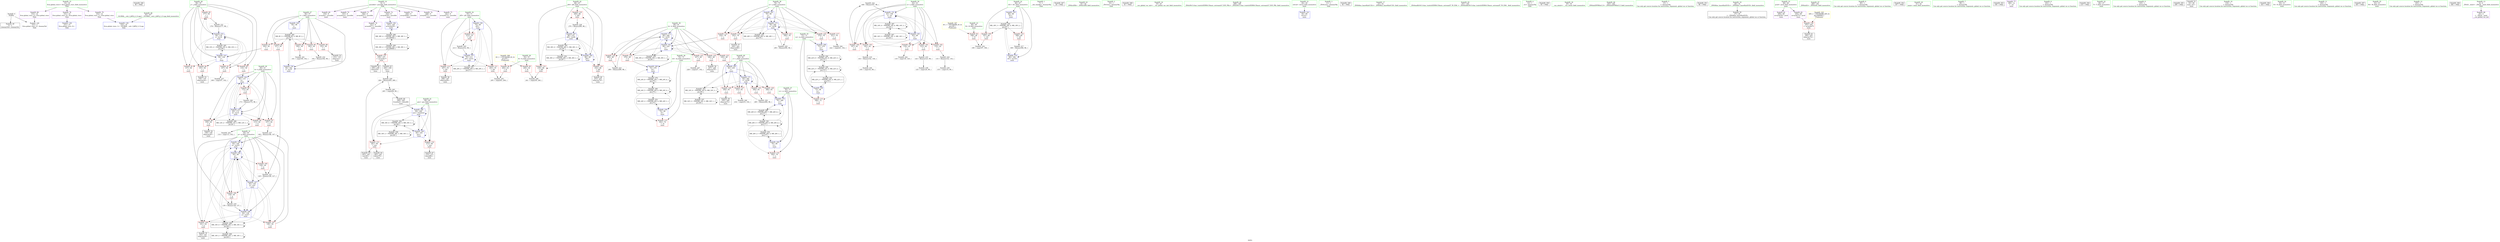 digraph "SVFG" {
	label="SVFG";

	Node0x55fc282f9980 [shape=record,color=grey,label="{NodeID: 0\nNullPtr}"];
	Node0x55fc282f9980 -> Node0x55fc28302280[style=solid];
	Node0x55fc282f9980 -> Node0x55fc28307bd0[style=solid];
	Node0x55fc2803e9a0 [shape=record,color=black,label="{NodeID: 346\n90 = PHI()\n}"];
	Node0x55fc283012a0 [shape=record,color=red,label="{NodeID: 97\n147\<--60\n\<--k\nmain\n}"];
	Node0x55fc283012a0 -> Node0x55fc2830d660[style=solid];
	Node0x55fc282d5bc0 [shape=record,color=green,label="{NodeID: 14\n8\<--9\npossible\<--possible_field_insensitive\nGlob }"];
	Node0x55fc282d5bc0 -> Node0x55fc28303200[style=solid];
	Node0x55fc282d5bc0 -> Node0x55fc283032d0[style=solid];
	Node0x55fc282d5bc0 -> Node0x55fc283033a0[style=solid];
	Node0x55fc282d5bc0 -> Node0x55fc28303470[style=solid];
	Node0x55fc282d5bc0 -> Node0x55fc28303540[style=solid];
	Node0x55fc282d5bc0 -> Node0x55fc28303610[style=solid];
	Node0x55fc282d5bc0 -> Node0x55fc283036e0[style=solid];
	Node0x55fc282d5bc0 -> Node0x55fc283037b0[style=solid];
	Node0x55fc28301e00 [shape=record,color=red,label="{NodeID: 111\n203\<--70\n\<--j45\nmain\n}"];
	Node0x55fc28301e00 -> Node0x55fc2830e260[style=solid];
	Node0x55fc282db440 [shape=record,color=green,label="{NodeID: 28\n58\<--59\nj\<--j_field_insensitive\nmain\n}"];
	Node0x55fc282db440 -> Node0x55fc283043e0[style=solid];
	Node0x55fc282db440 -> Node0x55fc283044b0[style=solid];
	Node0x55fc282db440 -> Node0x55fc28304580[style=solid];
	Node0x55fc282db440 -> Node0x55fc28304650[style=solid];
	Node0x55fc282db440 -> Node0x55fc28304720[style=solid];
	Node0x55fc282db440 -> Node0x55fc28307e70[style=solid];
	Node0x55fc282db440 -> Node0x55fc28308690[style=solid];
	Node0x55fc28306fa0 [shape=record,color=red,label="{NodeID: 125\n278\<--80\n\<--b\nmain\n}"];
	Node0x55fc28306fa0 -> Node0x55fc28309390[style=solid];
	Node0x55fc282dc3b0 [shape=record,color=green,label="{NodeID: 42\n86\<--87\nj64\<--j64_field_insensitive\nmain\n}"];
	Node0x55fc282dc3b0 -> Node0x55fc28307620[style=solid];
	Node0x55fc282dc3b0 -> Node0x55fc283076f0[style=solid];
	Node0x55fc282dc3b0 -> Node0x55fc283077c0[style=solid];
	Node0x55fc282dc3b0 -> Node0x55fc28309050[style=solid];
	Node0x55fc282dc3b0 -> Node0x55fc283091f0[style=solid];
	Node0x55fc28329320 [shape=record,color=black,label="{NodeID: 305\nMR_36V_4 = PHI(MR_36V_5, MR_36V_3, )\npts\{87 \}\n}"];
	Node0x55fc28329320 -> Node0x55fc28309050[style=dashed];
	Node0x55fc28329320 -> Node0x55fc2831a920[style=dashed];
	Node0x55fc28329320 -> Node0x55fc28329320[style=dashed];
	Node0x55fc2830cee0 [shape=record,color=grey,label="{NodeID: 222\n168 = Binary(167, 98, )\n}"];
	Node0x55fc2830cee0 -> Node0x55fc283084f0[style=solid];
	Node0x55fc28307b00 [shape=record,color=blue,label="{NodeID: 139\n332\<--16\nllvm.global_ctors_1\<--_GLOBAL__sub_I_JAPLJ_2_0.cpp\nGlob }"];
	Node0x55fc28302770 [shape=record,color=black,label="{NodeID: 56\n208\<--207\nidxprom49\<--\nmain\n}"];
	Node0x55fc2830e3e0 [shape=record,color=grey,label="{NodeID: 236\n145 = cmp(143, 89, )\n}"];
	Node0x55fc28308690 [shape=record,color=blue,label="{NodeID: 153\n58\<--178\nj\<--inc34\nmain\n}"];
	Node0x55fc28308690 -> Node0x55fc283043e0[style=dashed];
	Node0x55fc28308690 -> Node0x55fc283044b0[style=dashed];
	Node0x55fc28308690 -> Node0x55fc28304580[style=dashed];
	Node0x55fc28308690 -> Node0x55fc28304650[style=dashed];
	Node0x55fc28308690 -> Node0x55fc28304720[style=dashed];
	Node0x55fc28308690 -> Node0x55fc28308690[style=dashed];
	Node0x55fc28308690 -> Node0x55fc2831cb20[style=dashed];
	Node0x55fc283032d0 [shape=record,color=purple,label="{NodeID: 70\n157\<--8\narrayidx25\<--possible\nmain\n}"];
	Node0x55fc28317c20 [shape=record,color=black,label="{NodeID: 250\nMR_18V_3 = PHI(MR_18V_4, MR_18V_2, )\npts\{67 \}\n}"];
	Node0x55fc28317c20 -> Node0x55fc28301c60[style=dashed];
	Node0x55fc28317c20 -> Node0x55fc28301d30[style=dashed];
	Node0x55fc28317c20 -> Node0x55fc283097a0[style=dashed];
	Node0x55fc283091f0 [shape=record,color=blue,label="{NodeID: 167\n86\<--270\nj64\<--inc84\nmain\n}"];
	Node0x55fc283091f0 -> Node0x55fc28307620[style=dashed];
	Node0x55fc283091f0 -> Node0x55fc283076f0[style=dashed];
	Node0x55fc283091f0 -> Node0x55fc283077c0[style=dashed];
	Node0x55fc283091f0 -> Node0x55fc28309050[style=dashed];
	Node0x55fc283091f0 -> Node0x55fc283091f0[style=dashed];
	Node0x55fc283091f0 -> Node0x55fc28329320[style=dashed];
	Node0x55fc28303e30 [shape=record,color=red,label="{NodeID: 84\n204\<--54\n\<--K\nmain\n}"];
	Node0x55fc28303e30 -> Node0x55fc2830e260[style=solid];
	Node0x55fc282d5830 [shape=record,color=green,label="{NodeID: 1\n7\<--1\n__dso_handle\<--dummyObj\nGlob }"];
	Node0x55fc2833e260 [shape=record,color=black,label="{NodeID: 347\n26 = PHI()\n}"];
	Node0x55fc2831c620 [shape=record,color=black,label="{NodeID: 264\nMR_8V_3 = PHI(MR_8V_4, MR_8V_2, )\npts\{57 \}\n}"];
	Node0x55fc2831c620 -> Node0x55fc28303fd0[style=dashed];
	Node0x55fc2831c620 -> Node0x55fc283040a0[style=dashed];
	Node0x55fc2831c620 -> Node0x55fc28304170[style=dashed];
	Node0x55fc2831c620 -> Node0x55fc28304240[style=dashed];
	Node0x55fc2831c620 -> Node0x55fc28304310[style=dashed];
	Node0x55fc2831c620 -> Node0x55fc28308760[style=dashed];
	Node0x55fc28301370 [shape=record,color=red,label="{NodeID: 98\n158\<--60\n\<--k\nmain\n}"];
	Node0x55fc28301370 -> Node0x55fc283025d0[style=solid];
	Node0x55fc282d5c90 [shape=record,color=green,label="{NodeID: 15\n14\<--18\nllvm.global_ctors\<--llvm.global_ctors_field_insensitive\nGlob }"];
	Node0x55fc282d5c90 -> Node0x55fc28303950[style=solid];
	Node0x55fc282d5c90 -> Node0x55fc28303a20[style=solid];
	Node0x55fc282d5c90 -> Node0x55fc28303af0[style=solid];
	Node0x55fc28301ed0 [shape=record,color=red,label="{NodeID: 112\n207\<--70\n\<--j45\nmain\n}"];
	Node0x55fc28301ed0 -> Node0x55fc28302770[style=solid];
	Node0x55fc282db510 [shape=record,color=green,label="{NodeID: 29\n60\<--61\nk\<--k_field_insensitive\nmain\n}"];
	Node0x55fc282db510 -> Node0x55fc283011d0[style=solid];
	Node0x55fc282db510 -> Node0x55fc283012a0[style=solid];
	Node0x55fc282db510 -> Node0x55fc28301370[style=solid];
	Node0x55fc282db510 -> Node0x55fc28301440[style=solid];
	Node0x55fc282db510 -> Node0x55fc28307f40[style=solid];
	Node0x55fc282db510 -> Node0x55fc283085c0[style=solid];
	Node0x55fc28307070 [shape=record,color=red,label="{NodeID: 126\n289\<--80\n\<--b\nmain\n}"];
	Node0x55fc28307070 -> Node0x55fc2830d060[style=solid];
	Node0x55fc282dc480 [shape=record,color=green,label="{NodeID: 43\n91\<--92\n_ZNSirsERi\<--_ZNSirsERi_field_insensitive\n}"];
	Node0x55fc2830d060 [shape=record,color=grey,label="{NodeID: 223\n290 = Binary(289, 98, )\n}"];
	Node0x55fc2830d060 -> Node0x55fc28309600[style=solid];
	Node0x55fc28307bd0 [shape=record,color=blue, style = dotted,label="{NodeID: 140\n333\<--3\nllvm.global_ctors_2\<--dummyVal\nGlob }"];
	Node0x55fc28302840 [shape=record,color=black,label="{NodeID: 57\n244\<--243\nidxprom68\<--\nmain\n}"];
	Node0x55fc2830e560 [shape=record,color=grey,label="{NodeID: 237\n108 = cmp(107, 102, )\n}"];
	Node0x55fc28308760 [shape=record,color=blue,label="{NodeID: 154\n56\<--183\ni\<--inc37\nmain\n}"];
	Node0x55fc28308760 -> Node0x55fc2831c620[style=dashed];
	Node0x55fc283033a0 [shape=record,color=purple,label="{NodeID: 71\n160\<--8\narrayidx27\<--possible\nmain\n}"];
	Node0x55fc28318120 [shape=record,color=black,label="{NodeID: 251\nMR_20V_2 = PHI(MR_20V_4, MR_20V_1, )\npts\{71 \}\n}"];
	Node0x55fc28318120 -> Node0x55fc28308900[style=dashed];
	Node0x55fc283092c0 [shape=record,color=blue,label="{NodeID: 168\n72\<--276\nra\<--\nmain\n}"];
	Node0x55fc283092c0 -> Node0x55fc28324820[style=dashed];
	Node0x55fc28303f00 [shape=record,color=red,label="{NodeID: 85\n240\<--54\n\<--K\nmain\n}"];
	Node0x55fc28303f00 -> Node0x55fc2830f2e0[style=solid];
	Node0x55fc282da900 [shape=record,color=green,label="{NodeID: 2\n10\<--1\n_ZSt3cin\<--dummyObj\nGlob }"];
	Node0x55fc2833e330 [shape=record,color=black,label="{NodeID: 348\n93 = PHI()\n}"];
	Node0x55fc2831cb20 [shape=record,color=black,label="{NodeID: 265\nMR_10V_2 = PHI(MR_10V_4, MR_10V_1, )\npts\{59 \}\n}"];
	Node0x55fc2831cb20 -> Node0x55fc28307e70[style=dashed];
	Node0x55fc28301440 [shape=record,color=red,label="{NodeID: 99\n172\<--60\n\<--k\nmain\n}"];
	Node0x55fc28301440 -> Node0x55fc2830d4e0[style=solid];
	Node0x55fc282d61e0 [shape=record,color=green,label="{NodeID: 16\n19\<--20\n__cxx_global_var_init\<--__cxx_global_var_init_field_insensitive\n}"];
	Node0x55fc28321120 [shape=record,color=black,label="{NodeID: 279\nMR_24V_8 = PHI(MR_24V_7, MR_24V_6, )\npts\{75 \}\n}"];
	Node0x55fc28321120 -> Node0x55fc28309390[style=dashed];
	Node0x55fc28321120 -> Node0x55fc28321120[style=dashed];
	Node0x55fc28321120 -> Node0x55fc28327a20[style=dashed];
	Node0x55fc28301fa0 [shape=record,color=red,label="{NodeID: 113\n212\<--70\n\<--j45\nmain\n}"];
	Node0x55fc28301fa0 -> Node0x55fc2830d360[style=solid];
	Node0x55fc282db5e0 [shape=record,color=green,label="{NodeID: 30\n62\<--63\nx\<--x_field_insensitive\nmain\n}"];
	Node0x55fc282db5e0 -> Node0x55fc28301510[style=solid];
	Node0x55fc282db5e0 -> Node0x55fc283015e0[style=solid];
	Node0x55fc282db5e0 -> Node0x55fc283016b0[style=solid];
	Node0x55fc282db5e0 -> Node0x55fc28301780[style=solid];
	Node0x55fc282db5e0 -> Node0x55fc28301850[style=solid];
	Node0x55fc282db5e0 -> Node0x55fc28308010[style=solid];
	Node0x55fc282db5e0 -> Node0x55fc283084f0[style=solid];
	Node0x55fc28307140 [shape=record,color=red,label="{NodeID: 127\n233\<--82\n\<--c\nmain\n}"];
	Node0x55fc28307140 -> Node0x55fc2830e9e0[style=solid];
	Node0x55fc28300f90 [shape=record,color=green,label="{NodeID: 44\n188\<--189\n_ZStlsISt11char_traitsIcEERSt13basic_ostreamIcT_ES5_PKc\<--_ZStlsISt11char_traitsIcEERSt13basic_ostreamIcT_ES5_PKc_field_insensitive\n}"];
	Node0x55fc2832a340 [shape=record,color=yellow,style=double,label="{NodeID: 307\n4V_1 = ENCHI(MR_4V_0)\npts\{49 \}\nFun[main]}"];
	Node0x55fc2832a340 -> Node0x55fc28303d60[style=dashed];
	Node0x55fc2830d1e0 [shape=record,color=grey,label="{NodeID: 224\n133 = Binary(132, 134, )\n}"];
	Node0x55fc2830d1e0 -> Node0x55fc2830e860[style=solid];
	Node0x55fc28307cd0 [shape=record,color=blue,label="{NodeID: 141\n44\<--89\nretval\<--\nmain\n}"];
	Node0x55fc28302910 [shape=record,color=black,label="{NodeID: 58\n247\<--246\nidxprom70\<--\nmain\n}"];
	Node0x55fc2830e6e0 [shape=record,color=grey,label="{NodeID: 238\n125 = cmp(124, 89, )\n}"];
	Node0x55fc28308830 [shape=record,color=blue,label="{NodeID: 155\n66\<--89\ni41\<--\nmain\n}"];
	Node0x55fc28308830 -> Node0x55fc28317c20[style=dashed];
	Node0x55fc28303470 [shape=record,color=purple,label="{NodeID: 72\n163\<--8\narrayidx29\<--possible\nmain\n}"];
	Node0x55fc28303470 -> Node0x55fc28308420[style=solid];
	Node0x55fc28318620 [shape=record,color=black,label="{NodeID: 252\nMR_22V_2 = PHI(MR_22V_4, MR_22V_1, )\npts\{73 \}\n}"];
	Node0x55fc28318620 -> Node0x55fc28308aa0[style=dashed];
	Node0x55fc28309390 [shape=record,color=blue,label="{NodeID: 169\n74\<--278\nrb\<--\nmain\n}"];
	Node0x55fc28309390 -> Node0x55fc28321120[style=dashed];
	Node0x55fc28303fd0 [shape=record,color=red,label="{NodeID: 86\n100\<--56\n\<--i\nmain\n}"];
	Node0x55fc28303fd0 -> Node0x55fc2830eb60[style=solid];
	Node0x55fc282da990 [shape=record,color=green,label="{NodeID: 3\n11\<--1\n_ZSt4cout\<--dummyObj\nGlob }"];
	Node0x55fc2833e460 [shape=record,color=black,label="{NodeID: 349\n94 = PHI()\n}"];
	Node0x55fc2831d020 [shape=record,color=black,label="{NodeID: 266\nMR_12V_2 = PHI(MR_12V_3, MR_12V_1, )\npts\{61 \}\n}"];
	Node0x55fc2831d020 -> Node0x55fc28307f40[style=dashed];
	Node0x55fc2831d020 -> Node0x55fc2831d020[style=dashed];
	Node0x55fc28301510 [shape=record,color=red,label="{NodeID: 100\n118\<--62\n\<--x\nmain\n}"];
	Node0x55fc28301510 -> Node0x55fc2830ece0[style=solid];
	Node0x55fc282d62b0 [shape=record,color=green,label="{NodeID: 17\n23\<--24\n_ZNSt8ios_base4InitC1Ev\<--_ZNSt8ios_base4InitC1Ev_field_insensitive\n}"];
	Node0x55fc28321620 [shape=record,color=black,label="{NodeID: 280\nMR_26V_8 = PHI(MR_26V_7, MR_26V_6, )\npts\{77 \}\n}"];
	Node0x55fc28321620 -> Node0x55fc28309460[style=dashed];
	Node0x55fc28321620 -> Node0x55fc28321620[style=dashed];
	Node0x55fc28321620 -> Node0x55fc28327f20[style=dashed];
	Node0x55fc28302070 [shape=record,color=red,label="{NodeID: 114\n298\<--72\n\<--ra\nmain\n}"];
	Node0x55fc282dbac0 [shape=record,color=green,label="{NodeID: 31\n64\<--65\np\<--p_field_insensitive\nmain\n}"];
	Node0x55fc282dbac0 -> Node0x55fc28301920[style=solid];
	Node0x55fc282dbac0 -> Node0x55fc283019f0[style=solid];
	Node0x55fc282dbac0 -> Node0x55fc28301ac0[style=solid];
	Node0x55fc282dbac0 -> Node0x55fc28301b90[style=solid];
	Node0x55fc282dbac0 -> Node0x55fc283080e0[style=solid];
	Node0x55fc282dbac0 -> Node0x55fc283081b0[style=solid];
	Node0x55fc282dbac0 -> Node0x55fc28308280[style=solid];
	Node0x55fc282dbac0 -> Node0x55fc28308350[style=solid];
	Node0x55fc28307210 [shape=record,color=red,label="{NodeID: 128\n249\<--82\n\<--c\nmain\n}"];
	Node0x55fc28307210 -> Node0x55fc283029e0[style=solid];
	Node0x55fc28301020 [shape=record,color=green,label="{NodeID: 45\n191\<--192\n_ZSt4endlIcSt11char_traitsIcEERSt13basic_ostreamIT_T0_ES6_\<--_ZSt4endlIcSt11char_traitsIcEERSt13basic_ostreamIT_T0_ES6__field_insensitive\n}"];
	Node0x55fc2832a420 [shape=record,color=yellow,style=double,label="{NodeID: 308\n6V_1 = ENCHI(MR_6V_0)\npts\{55 \}\nFun[main]}"];
	Node0x55fc2832a420 -> Node0x55fc28303e30[style=dashed];
	Node0x55fc2832a420 -> Node0x55fc28303f00[style=dashed];
	Node0x55fc2830d360 [shape=record,color=grey,label="{NodeID: 225\n213 = Binary(212, 98, )\n}"];
	Node0x55fc2830d360 -> Node0x55fc283089d0[style=solid];
	Node0x55fc28307da0 [shape=record,color=blue,label="{NodeID: 142\n56\<--98\ni\<--\nmain\n}"];
	Node0x55fc28307da0 -> Node0x55fc2831c620[style=dashed];
	Node0x55fc283029e0 [shape=record,color=black,label="{NodeID: 59\n250\<--249\nidxprom72\<--\nmain\n}"];
	Node0x55fc2830e860 [shape=record,color=grey,label="{NodeID: 239\n135 = cmp(133, 89, )\n}"];
	Node0x55fc28308900 [shape=record,color=blue,label="{NodeID: 156\n70\<--89\nj45\<--\nmain\n}"];
	Node0x55fc28308900 -> Node0x55fc28301e00[style=dashed];
	Node0x55fc28308900 -> Node0x55fc28301ed0[style=dashed];
	Node0x55fc28308900 -> Node0x55fc28301fa0[style=dashed];
	Node0x55fc28308900 -> Node0x55fc283089d0[style=dashed];
	Node0x55fc28308900 -> Node0x55fc28318120[style=dashed];
	Node0x55fc28303540 [shape=record,color=purple,label="{NodeID: 73\n245\<--8\narrayidx69\<--possible\nmain\n}"];
	Node0x55fc28318b20 [shape=record,color=black,label="{NodeID: 253\nMR_24V_2 = PHI(MR_24V_4, MR_24V_1, )\npts\{75 \}\n}"];
	Node0x55fc28318b20 -> Node0x55fc28308b70[style=dashed];
	Node0x55fc28309460 [shape=record,color=blue,label="{NodeID: 170\n76\<--280\nrc\<--\nmain\n}"];
	Node0x55fc28309460 -> Node0x55fc28321620[style=dashed];
	Node0x55fc283040a0 [shape=record,color=red,label="{NodeID: 87\n104\<--56\n\<--i\nmain\n}"];
	Node0x55fc283040a0 -> Node0x55fc28307e70[style=solid];
	Node0x55fc282da520 [shape=record,color=green,label="{NodeID: 4\n12\<--1\n.str\<--dummyObj\nGlob }"];
	Node0x55fc2833e560 [shape=record,color=black,label="{NodeID: 350\n95 = PHI()\n}"];
	Node0x55fc2831d520 [shape=record,color=black,label="{NodeID: 267\nMR_14V_2 = PHI(MR_14V_3, MR_14V_1, )\npts\{63 \}\n}"];
	Node0x55fc2831d520 -> Node0x55fc2831d520[style=dashed];
	Node0x55fc2831d520 -> Node0x55fc28323920[style=dashed];
	Node0x55fc283015e0 [shape=record,color=red,label="{NodeID: 101\n123\<--62\n\<--x\nmain\n}"];
	Node0x55fc283015e0 -> Node0x55fc2830df60[style=solid];
	Node0x55fc282d6380 [shape=record,color=green,label="{NodeID: 18\n29\<--30\n__cxa_atexit\<--__cxa_atexit_field_insensitive\n}"];
	Node0x55fc28302140 [shape=record,color=red,label="{NodeID: 115\n302\<--74\n\<--rb\nmain\n}"];
	Node0x55fc282dbb90 [shape=record,color=green,label="{NodeID: 32\n66\<--67\ni41\<--i41_field_insensitive\nmain\n}"];
	Node0x55fc282dbb90 -> Node0x55fc28301c60[style=solid];
	Node0x55fc282dbb90 -> Node0x55fc28301d30[style=solid];
	Node0x55fc282dbb90 -> Node0x55fc28308830[style=solid];
	Node0x55fc282dbb90 -> Node0x55fc283097a0[style=solid];
	Node0x55fc283072e0 [shape=record,color=red,label="{NodeID: 129\n280\<--82\n\<--c\nmain\n}"];
	Node0x55fc283072e0 -> Node0x55fc28309460[style=solid];
	Node0x55fc283010b0 [shape=record,color=green,label="{NodeID: 46\n193\<--194\n_ZNSolsEPFRSoS_E\<--_ZNSolsEPFRSoS_E_field_insensitive\n}"];
	Node0x55fc2830d4e0 [shape=record,color=grey,label="{NodeID: 226\n173 = Binary(172, 98, )\n}"];
	Node0x55fc2830d4e0 -> Node0x55fc283085c0[style=solid];
	Node0x55fc28307e70 [shape=record,color=blue,label="{NodeID: 143\n58\<--104\nj\<--\nmain\n}"];
	Node0x55fc28307e70 -> Node0x55fc283043e0[style=dashed];
	Node0x55fc28307e70 -> Node0x55fc283044b0[style=dashed];
	Node0x55fc28307e70 -> Node0x55fc28304580[style=dashed];
	Node0x55fc28307e70 -> Node0x55fc28304650[style=dashed];
	Node0x55fc28307e70 -> Node0x55fc28304720[style=dashed];
	Node0x55fc28307e70 -> Node0x55fc28308690[style=dashed];
	Node0x55fc28307e70 -> Node0x55fc2831cb20[style=dashed];
	Node0x55fc28302ab0 [shape=record,color=black,label="{NodeID: 60\n253\<--252\nidxprom74\<--\nmain\n}"];
	Node0x55fc2830e9e0 [shape=record,color=grey,label="{NodeID: 240\n234 = cmp(233, 102, )\n}"];
	Node0x55fc283089d0 [shape=record,color=blue,label="{NodeID: 157\n70\<--213\nj45\<--inc53\nmain\n}"];
	Node0x55fc283089d0 -> Node0x55fc28301e00[style=dashed];
	Node0x55fc283089d0 -> Node0x55fc28301ed0[style=dashed];
	Node0x55fc283089d0 -> Node0x55fc28301fa0[style=dashed];
	Node0x55fc283089d0 -> Node0x55fc283089d0[style=dashed];
	Node0x55fc283089d0 -> Node0x55fc28318120[style=dashed];
	Node0x55fc28303610 [shape=record,color=purple,label="{NodeID: 74\n248\<--8\narrayidx71\<--possible\nmain\n}"];
	Node0x55fc28319020 [shape=record,color=black,label="{NodeID: 254\nMR_26V_2 = PHI(MR_26V_4, MR_26V_1, )\npts\{77 \}\n}"];
	Node0x55fc28319020 -> Node0x55fc28308c40[style=dashed];
	Node0x55fc28309530 [shape=record,color=blue,label="{NodeID: 171\n82\<--285\nc\<--inc90\nmain\n}"];
	Node0x55fc28309530 -> Node0x55fc28307140[style=dashed];
	Node0x55fc28309530 -> Node0x55fc28307210[style=dashed];
	Node0x55fc28309530 -> Node0x55fc283072e0[style=dashed];
	Node0x55fc28309530 -> Node0x55fc283073b0[style=dashed];
	Node0x55fc28309530 -> Node0x55fc28309530[style=dashed];
	Node0x55fc28309530 -> Node0x55fc28328920[style=dashed];
	Node0x55fc28304170 [shape=record,color=red,label="{NodeID: 88\n127\<--56\n\<--i\nmain\n}"];
	Node0x55fc28304170 -> Node0x55fc2830cd60[style=solid];
	Node0x55fc282da5b0 [shape=record,color=green,label="{NodeID: 5\n15\<--1\n\<--dummyObj\nCan only get source location for instruction, argument, global var or function.}"];
	Node0x55fc2833e660 [shape=record,color=black,label="{NodeID: 351\n96 = PHI()\n}"];
	Node0x55fc2831da20 [shape=record,color=black,label="{NodeID: 268\nMR_16V_2 = PHI(MR_16V_3, MR_16V_1, )\npts\{65 \}\n}"];
	Node0x55fc2831da20 -> Node0x55fc2831da20[style=dashed];
	Node0x55fc2831da20 -> Node0x55fc28323e20[style=dashed];
	Node0x55fc283016b0 [shape=record,color=red,label="{NodeID: 102\n132\<--62\n\<--x\nmain\n}"];
	Node0x55fc283016b0 -> Node0x55fc2830d1e0[style=solid];
	Node0x55fc282dacf0 [shape=record,color=green,label="{NodeID: 19\n28\<--34\n_ZNSt8ios_base4InitD1Ev\<--_ZNSt8ios_base4InitD1Ev_field_insensitive\n}"];
	Node0x55fc282dacf0 -> Node0x55fc28302310[style=solid];
	Node0x55fc28306850 [shape=record,color=red,label="{NodeID: 116\n304\<--76\n\<--rc\nmain\n}"];
	Node0x55fc282dbc60 [shape=record,color=green,label="{NodeID: 33\n68\<--69\nprod\<--prod_field_insensitive\nmain\n}"];
	Node0x55fc282dbc60 -> Node0x55fc28303bc0[style=solid];
	Node0x55fc282dbc60 -> Node0x55fc28303c90[style=solid];
	Node0x55fc283073b0 [shape=record,color=red,label="{NodeID: 130\n284\<--82\n\<--c\nmain\n}"];
	Node0x55fc283073b0 -> Node0x55fc2830dae0[style=solid];
	Node0x55fc28301140 [shape=record,color=green,label="{NodeID: 47\n300\<--301\n_ZNSolsEi\<--_ZNSolsEi_field_insensitive\n}"];
	Node0x55fc2830d660 [shape=record,color=grey,label="{NodeID: 227\n149 = Binary(148, 147, )\n}"];
	Node0x55fc2830d660 -> Node0x55fc28308350[style=solid];
	Node0x55fc28307f40 [shape=record,color=blue,label="{NodeID: 144\n60\<--110\nk\<--\nmain\n}"];
	Node0x55fc28307f40 -> Node0x55fc283011d0[style=dashed];
	Node0x55fc28307f40 -> Node0x55fc283012a0[style=dashed];
	Node0x55fc28307f40 -> Node0x55fc28301370[style=dashed];
	Node0x55fc28307f40 -> Node0x55fc28301440[style=dashed];
	Node0x55fc28307f40 -> Node0x55fc28307f40[style=dashed];
	Node0x55fc28307f40 -> Node0x55fc283085c0[style=dashed];
	Node0x55fc28307f40 -> Node0x55fc2831d020[style=dashed];
	Node0x55fc28302b80 [shape=record,color=black,label="{NodeID: 61\n256\<--255\nidxprom76\<--\nmain\n}"];
	Node0x55fc2830eb60 [shape=record,color=grey,label="{NodeID: 241\n101 = cmp(100, 102, )\n}"];
	Node0x55fc28308aa0 [shape=record,color=blue,label="{NodeID: 158\n72\<--98\nra\<--\nmain\n}"];
	Node0x55fc28308aa0 -> Node0x55fc28302070[style=dashed];
	Node0x55fc28308aa0 -> Node0x55fc28318620[style=dashed];
	Node0x55fc28308aa0 -> Node0x55fc28327520[style=dashed];
	Node0x55fc283036e0 [shape=record,color=purple,label="{NodeID: 75\n251\<--8\narrayidx73\<--possible\nmain\n}"];
	Node0x55fc28319520 [shape=record,color=black,label="{NodeID: 255\nMR_28V_2 = PHI(MR_28V_4, MR_28V_1, )\npts\{79 \}\n}"];
	Node0x55fc28319520 -> Node0x55fc28308d10[style=dashed];
	Node0x55fc28309600 [shape=record,color=blue,label="{NodeID: 172\n80\<--290\nb\<--inc93\nmain\n}"];
	Node0x55fc28309600 -> Node0x55fc28306d30[style=dashed];
	Node0x55fc28309600 -> Node0x55fc28306e00[style=dashed];
	Node0x55fc28309600 -> Node0x55fc28306ed0[style=dashed];
	Node0x55fc28309600 -> Node0x55fc28306fa0[style=dashed];
	Node0x55fc28309600 -> Node0x55fc28307070[style=dashed];
	Node0x55fc28309600 -> Node0x55fc28308de0[style=dashed];
	Node0x55fc28309600 -> Node0x55fc28309600[style=dashed];
	Node0x55fc28309600 -> Node0x55fc28319a20[style=dashed];
	Node0x55fc28304240 [shape=record,color=red,label="{NodeID: 89\n152\<--56\n\<--i\nmain\n}"];
	Node0x55fc28304240 -> Node0x55fc28302430[style=solid];
	Node0x55fc282da6c0 [shape=record,color=green,label="{NodeID: 6\n89\<--1\n\<--dummyObj\nCan only get source location for instruction, argument, global var or function.}"];
	Node0x55fc2833e730 [shape=record,color=black,label="{NodeID: 352\n187 = PHI()\n}"];
	Node0x55fc2831df20 [shape=record,color=black,label="{NodeID: 269\nMR_38V_2 = PHI(MR_38V_3, MR_38V_1, )\npts\{90000 \}\n}"];
	Node0x55fc2831df20 -> Node0x55fc28307960[style=dashed];
	Node0x55fc2831df20 -> Node0x55fc2831df20[style=dashed];
	Node0x55fc2831df20 -> Node0x55fc28324320[style=dashed];
	Node0x55fc28301780 [shape=record,color=red,label="{NodeID: 103\n142\<--62\n\<--x\nmain\n}"];
	Node0x55fc28301780 -> Node0x55fc2830ca60[style=solid];
	Node0x55fc282dadc0 [shape=record,color=green,label="{NodeID: 20\n41\<--42\nmain\<--main_field_insensitive\n}"];
	Node0x55fc28306920 [shape=record,color=red,label="{NodeID: 117\n221\<--78\n\<--a\nmain\n}"];
	Node0x55fc28306920 -> Node0x55fc2830efe0[style=solid];
	Node0x55fc282dbd30 [shape=record,color=green,label="{NodeID: 34\n70\<--71\nj45\<--j45_field_insensitive\nmain\n}"];
	Node0x55fc282dbd30 -> Node0x55fc28301e00[style=solid];
	Node0x55fc282dbd30 -> Node0x55fc28301ed0[style=solid];
	Node0x55fc282dbd30 -> Node0x55fc28301fa0[style=solid];
	Node0x55fc282dbd30 -> Node0x55fc28308900[style=solid];
	Node0x55fc282dbd30 -> Node0x55fc283089d0[style=solid];
	Node0x55fc28307480 [shape=record,color=red,label="{NodeID: 131\n261\<--84\n\<--pos\nmain\n}"];
	Node0x55fc28307480 -> Node0x55fc28302df0[style=solid];
	Node0x55fc28307480 -> Node0x55fc28302ec0[style=solid];
	Node0x55fc283021f0 [shape=record,color=green,label="{NodeID: 48\n16\<--327\n_GLOBAL__sub_I_JAPLJ_2_0.cpp\<--_GLOBAL__sub_I_JAPLJ_2_0.cpp_field_insensitive\n}"];
	Node0x55fc283021f0 -> Node0x55fc28307b00[style=solid];
	Node0x55fc2830d7e0 [shape=record,color=grey,label="{NodeID: 228\n270 = Binary(269, 98, )\n}"];
	Node0x55fc2830d7e0 -> Node0x55fc283091f0[style=solid];
	Node0x55fc28308010 [shape=record,color=blue,label="{NodeID: 145\n62\<--89\nx\<--\nmain\n}"];
	Node0x55fc28308010 -> Node0x55fc28301510[style=dashed];
	Node0x55fc28308010 -> Node0x55fc283015e0[style=dashed];
	Node0x55fc28308010 -> Node0x55fc283016b0[style=dashed];
	Node0x55fc28308010 -> Node0x55fc28301780[style=dashed];
	Node0x55fc28308010 -> Node0x55fc28301850[style=dashed];
	Node0x55fc28308010 -> Node0x55fc283084f0[style=dashed];
	Node0x55fc28308010 -> Node0x55fc28323920[style=dashed];
	Node0x55fc28302c50 [shape=record,color=black,label="{NodeID: 62\n259\<--258\ntobool78\<--\nmain\n}"];
	Node0x55fc2832bb00 [shape=record,color=yellow,style=double,label="{NodeID: 325\n40V_1 = ENCHI(MR_40V_0)\npts\{690000 \}\nFun[main]}"];
	Node0x55fc2832bb00 -> Node0x55fc28307890[style=dashed];
	Node0x55fc2830ece0 [shape=record,color=grey,label="{NodeID: 242\n119 = cmp(118, 120, )\n}"];
	Node0x55fc28308b70 [shape=record,color=blue,label="{NodeID: 159\n74\<--98\nrb\<--\nmain\n}"];
	Node0x55fc28308b70 -> Node0x55fc28302140[style=dashed];
	Node0x55fc28308b70 -> Node0x55fc28318b20[style=dashed];
	Node0x55fc28308b70 -> Node0x55fc28327a20[style=dashed];
	Node0x55fc283037b0 [shape=record,color=purple,label="{NodeID: 76\n257\<--8\narrayidx77\<--possible\nmain\n}"];
	Node0x55fc283037b0 -> Node0x55fc28307960[style=solid];
	Node0x55fc28319a20 [shape=record,color=black,label="{NodeID: 256\nMR_30V_2 = PHI(MR_30V_3, MR_30V_1, )\npts\{81 \}\n}"];
	Node0x55fc28319a20 -> Node0x55fc28308de0[style=dashed];
	Node0x55fc28319a20 -> Node0x55fc28319a20[style=dashed];
	Node0x55fc283096d0 [shape=record,color=blue,label="{NodeID: 173\n78\<--295\na\<--inc96\nmain\n}"];
	Node0x55fc283096d0 -> Node0x55fc28306920[style=dashed];
	Node0x55fc283096d0 -> Node0x55fc283069f0[style=dashed];
	Node0x55fc283096d0 -> Node0x55fc28306ac0[style=dashed];
	Node0x55fc283096d0 -> Node0x55fc28306b90[style=dashed];
	Node0x55fc283096d0 -> Node0x55fc28306c60[style=dashed];
	Node0x55fc283096d0 -> Node0x55fc283096d0[style=dashed];
	Node0x55fc283096d0 -> Node0x55fc28319520[style=dashed];
	Node0x55fc28304310 [shape=record,color=red,label="{NodeID: 90\n182\<--56\n\<--i\nmain\n}"];
	Node0x55fc28304310 -> Node0x55fc2830dde0[style=solid];
	Node0x55fc282da750 [shape=record,color=green,label="{NodeID: 7\n98\<--1\n\<--dummyObj\nCan only get source location for instruction, argument, global var or function.}"];
	Node0x55fc2833e860 [shape=record,color=black,label="{NodeID: 353\n190 = PHI()\n}"];
	Node0x55fc28301850 [shape=record,color=red,label="{NodeID: 104\n167\<--62\n\<--x\nmain\n}"];
	Node0x55fc28301850 -> Node0x55fc2830cee0[style=solid];
	Node0x55fc282dae90 [shape=record,color=green,label="{NodeID: 21\n44\<--45\nretval\<--retval_field_insensitive\nmain\n}"];
	Node0x55fc282dae90 -> Node0x55fc28307cd0[style=solid];
	Node0x55fc283069f0 [shape=record,color=red,label="{NodeID: 118\n224\<--78\n\<--a\nmain\n}"];
	Node0x55fc283069f0 -> Node0x55fc28308de0[style=solid];
	Node0x55fc282dbe00 [shape=record,color=green,label="{NodeID: 35\n72\<--73\nra\<--ra_field_insensitive\nmain\n}"];
	Node0x55fc282dbe00 -> Node0x55fc28302070[style=solid];
	Node0x55fc282dbe00 -> Node0x55fc28308aa0[style=solid];
	Node0x55fc282dbe00 -> Node0x55fc283092c0[style=solid];
	Node0x55fc28307550 [shape=record,color=red,label="{NodeID: 132\n273\<--84\n\<--pos\nmain\n}"];
	Node0x55fc28307550 -> Node0x55fc28303060[style=solid];
	Node0x55fc28302280 [shape=record,color=black,label="{NodeID: 49\n2\<--3\ndummyVal\<--dummyVal\n}"];
	Node0x55fc2830d960 [shape=record,color=grey,label="{NodeID: 229\n264 = Binary(263, 260, )\n}"];
	Node0x55fc2830d960 -> Node0x55fc2830f160[style=solid];
	Node0x55fc283080e0 [shape=record,color=blue,label="{NodeID: 146\n64\<--98\np\<--\nmain\n}"];
	Node0x55fc283080e0 -> Node0x55fc28301920[style=dashed];
	Node0x55fc283080e0 -> Node0x55fc283019f0[style=dashed];
	Node0x55fc283080e0 -> Node0x55fc28301ac0[style=dashed];
	Node0x55fc283080e0 -> Node0x55fc28301b90[style=dashed];
	Node0x55fc283080e0 -> Node0x55fc283080e0[style=dashed];
	Node0x55fc283080e0 -> Node0x55fc283081b0[style=dashed];
	Node0x55fc283080e0 -> Node0x55fc28308280[style=dashed];
	Node0x55fc283080e0 -> Node0x55fc28308350[style=dashed];
	Node0x55fc283080e0 -> Node0x55fc28323e20[style=dashed];
	Node0x55fc28302d20 [shape=record,color=black,label="{NodeID: 63\n260\<--258\nconv\<--\nmain\n}"];
	Node0x55fc28302d20 -> Node0x55fc2830d960[style=solid];
	Node0x55fc2830ee60 [shape=record,color=grey,label="{NodeID: 243\n114 = cmp(113, 102, )\n}"];
	Node0x55fc28308c40 [shape=record,color=blue,label="{NodeID: 160\n76\<--98\nrc\<--\nmain\n}"];
	Node0x55fc28308c40 -> Node0x55fc28306850[style=dashed];
	Node0x55fc28308c40 -> Node0x55fc28319020[style=dashed];
	Node0x55fc28308c40 -> Node0x55fc28327f20[style=dashed];
	Node0x55fc28303880 [shape=record,color=purple,label="{NodeID: 77\n186\<--12\n\<--.str\nmain\n}"];
	Node0x55fc28319f20 [shape=record,color=black,label="{NodeID: 257\nMR_32V_2 = PHI(MR_32V_3, MR_32V_1, )\npts\{83 \}\n}"];
	Node0x55fc28319f20 -> Node0x55fc28319f20[style=dashed];
	Node0x55fc28319f20 -> Node0x55fc28328920[style=dashed];
	Node0x55fc283097a0 [shape=record,color=blue,label="{NodeID: 174\n66\<--309\ni41\<--inc103\nmain\n}"];
	Node0x55fc283097a0 -> Node0x55fc28317c20[style=dashed];
	Node0x55fc283043e0 [shape=record,color=red,label="{NodeID: 91\n107\<--58\n\<--j\nmain\n}"];
	Node0x55fc283043e0 -> Node0x55fc2830e560[style=solid];
	Node0x55fc282daae0 [shape=record,color=green,label="{NodeID: 8\n102\<--1\n\<--dummyObj\nCan only get source location for instruction, argument, global var or function.}"];
	Node0x55fc2833e930 [shape=record,color=black,label="{NodeID: 354\n210 = PHI()\n}"];
	Node0x55fc28301920 [shape=record,color=red,label="{NodeID: 105\n128\<--64\n\<--p\nmain\n}"];
	Node0x55fc28301920 -> Node0x55fc2830cd60[style=solid];
	Node0x55fc282daf60 [shape=record,color=green,label="{NodeID: 22\n46\<--47\nT\<--T_field_insensitive\nmain\n}"];
	Node0x55fc28306ac0 [shape=record,color=red,label="{NodeID: 119\n243\<--78\n\<--a\nmain\n}"];
	Node0x55fc28306ac0 -> Node0x55fc28302840[style=solid];
	Node0x55fc282dbed0 [shape=record,color=green,label="{NodeID: 36\n74\<--75\nrb\<--rb_field_insensitive\nmain\n}"];
	Node0x55fc282dbed0 -> Node0x55fc28302140[style=solid];
	Node0x55fc282dbed0 -> Node0x55fc28308b70[style=solid];
	Node0x55fc282dbed0 -> Node0x55fc28309390[style=solid];
	Node0x55fc28327520 [shape=record,color=black,label="{NodeID: 299\nMR_22V_5 = PHI(MR_22V_6, MR_22V_4, )\npts\{73 \}\n}"];
	Node0x55fc28327520 -> Node0x55fc28302070[style=dashed];
	Node0x55fc28327520 -> Node0x55fc28318620[style=dashed];
	Node0x55fc28327520 -> Node0x55fc28324820[style=dashed];
	Node0x55fc28327520 -> Node0x55fc28327520[style=dashed];
	Node0x55fc28307620 [shape=record,color=red,label="{NodeID: 133\n239\<--86\n\<--j64\nmain\n}"];
	Node0x55fc28307620 -> Node0x55fc2830f2e0[style=solid];
	Node0x55fc28302310 [shape=record,color=black,label="{NodeID: 50\n27\<--28\n\<--_ZNSt8ios_base4InitD1Ev\nCan only get source location for instruction, argument, global var or function.}"];
	Node0x55fc2830dae0 [shape=record,color=grey,label="{NodeID: 230\n285 = Binary(284, 98, )\n}"];
	Node0x55fc2830dae0 -> Node0x55fc28309530[style=solid];
	Node0x55fc283081b0 [shape=record,color=blue,label="{NodeID: 147\n64\<--129\np\<--mul\nmain\n}"];
	Node0x55fc283081b0 -> Node0x55fc283019f0[style=dashed];
	Node0x55fc283081b0 -> Node0x55fc28301ac0[style=dashed];
	Node0x55fc283081b0 -> Node0x55fc28301b90[style=dashed];
	Node0x55fc283081b0 -> Node0x55fc283080e0[style=dashed];
	Node0x55fc283081b0 -> Node0x55fc28308280[style=dashed];
	Node0x55fc283081b0 -> Node0x55fc28308350[style=dashed];
	Node0x55fc283081b0 -> Node0x55fc28323e20[style=dashed];
	Node0x55fc28302df0 [shape=record,color=black,label="{NodeID: 64\n262\<--261\ntobool79\<--\nmain\n}"];
	Node0x55fc2830efe0 [shape=record,color=grey,label="{NodeID: 244\n222 = cmp(221, 102, )\n}"];
	Node0x55fc28308d10 [shape=record,color=blue,label="{NodeID: 161\n78\<--98\na\<--\nmain\n}"];
	Node0x55fc28308d10 -> Node0x55fc28306920[style=dashed];
	Node0x55fc28308d10 -> Node0x55fc283069f0[style=dashed];
	Node0x55fc28308d10 -> Node0x55fc28306ac0[style=dashed];
	Node0x55fc28308d10 -> Node0x55fc28306b90[style=dashed];
	Node0x55fc28308d10 -> Node0x55fc28306c60[style=dashed];
	Node0x55fc28308d10 -> Node0x55fc283096d0[style=dashed];
	Node0x55fc28308d10 -> Node0x55fc28319520[style=dashed];
	Node0x55fc28303950 [shape=record,color=purple,label="{NodeID: 78\n331\<--14\nllvm.global_ctors_0\<--llvm.global_ctors\nGlob }"];
	Node0x55fc28303950 -> Node0x55fc28307a30[style=solid];
	Node0x55fc2831a420 [shape=record,color=black,label="{NodeID: 258\nMR_34V_2 = PHI(MR_34V_3, MR_34V_1, )\npts\{85 \}\n}"];
	Node0x55fc2831a420 -> Node0x55fc2831a420[style=dashed];
	Node0x55fc2831a420 -> Node0x55fc28328e20[style=dashed];
	Node0x55fc283044b0 [shape=record,color=red,label="{NodeID: 92\n110\<--58\n\<--j\nmain\n}"];
	Node0x55fc283044b0 -> Node0x55fc28307f40[style=solid];
	Node0x55fc282dab70 [shape=record,color=green,label="{NodeID: 9\n120\<--1\n\<--dummyObj\nCan only get source location for instruction, argument, global var or function.}"];
	Node0x55fc2833ea00 [shape=record,color=black,label="{NodeID: 355\n299 = PHI()\n}"];
	Node0x55fc283019f0 [shape=record,color=red,label="{NodeID: 106\n138\<--64\n\<--p\nmain\n}"];
	Node0x55fc283019f0 -> Node0x55fc2830c8e0[style=solid];
	Node0x55fc282db030 [shape=record,color=green,label="{NodeID: 23\n48\<--49\nR\<--R_field_insensitive\nmain\n}"];
	Node0x55fc282db030 -> Node0x55fc28303d60[style=solid];
	Node0x55fc28306b90 [shape=record,color=red,label="{NodeID: 120\n276\<--78\n\<--a\nmain\n}"];
	Node0x55fc28306b90 -> Node0x55fc283092c0[style=solid];
	Node0x55fc282dbfa0 [shape=record,color=green,label="{NodeID: 37\n76\<--77\nrc\<--rc_field_insensitive\nmain\n}"];
	Node0x55fc282dbfa0 -> Node0x55fc28306850[style=solid];
	Node0x55fc282dbfa0 -> Node0x55fc28308c40[style=solid];
	Node0x55fc282dbfa0 -> Node0x55fc28309460[style=solid];
	Node0x55fc28327a20 [shape=record,color=black,label="{NodeID: 300\nMR_24V_5 = PHI(MR_24V_6, MR_24V_4, )\npts\{75 \}\n}"];
	Node0x55fc28327a20 -> Node0x55fc28302140[style=dashed];
	Node0x55fc28327a20 -> Node0x55fc28309390[style=dashed];
	Node0x55fc28327a20 -> Node0x55fc28318b20[style=dashed];
	Node0x55fc28327a20 -> Node0x55fc28321120[style=dashed];
	Node0x55fc28327a20 -> Node0x55fc28327a20[style=dashed];
	Node0x55fc2830c760 [shape=record,color=grey,label="{NodeID: 217\n309 = Binary(308, 98, )\n}"];
	Node0x55fc2830c760 -> Node0x55fc283097a0[style=solid];
	Node0x55fc283076f0 [shape=record,color=red,label="{NodeID: 134\n252\<--86\n\<--j64\nmain\n}"];
	Node0x55fc283076f0 -> Node0x55fc28302ab0[style=solid];
	Node0x55fc283023a0 [shape=record,color=black,label="{NodeID: 51\n43\<--89\nmain_ret\<--\nmain\n}"];
	Node0x55fc2830dc60 [shape=record,color=grey,label="{NodeID: 231\n178 = Binary(177, 98, )\n}"];
	Node0x55fc2830dc60 -> Node0x55fc28308690[style=solid];
	Node0x55fc28308280 [shape=record,color=blue,label="{NodeID: 148\n64\<--139\np\<--mul17\nmain\n}"];
	Node0x55fc28308280 -> Node0x55fc28301ac0[style=dashed];
	Node0x55fc28308280 -> Node0x55fc28301b90[style=dashed];
	Node0x55fc28308280 -> Node0x55fc283080e0[style=dashed];
	Node0x55fc28308280 -> Node0x55fc28308350[style=dashed];
	Node0x55fc28308280 -> Node0x55fc28323e20[style=dashed];
	Node0x55fc28302ec0 [shape=record,color=black,label="{NodeID: 65\n263\<--261\nconv80\<--\nmain\n}"];
	Node0x55fc28302ec0 -> Node0x55fc2830d960[style=solid];
	Node0x55fc2830f160 [shape=record,color=grey,label="{NodeID: 245\n265 = cmp(264, 89, )\n}"];
	Node0x55fc2830f160 -> Node0x55fc28302f90[style=solid];
	Node0x55fc28308de0 [shape=record,color=blue,label="{NodeID: 162\n80\<--224\nb\<--\nmain\n}"];
	Node0x55fc28308de0 -> Node0x55fc28306d30[style=dashed];
	Node0x55fc28308de0 -> Node0x55fc28306e00[style=dashed];
	Node0x55fc28308de0 -> Node0x55fc28306ed0[style=dashed];
	Node0x55fc28308de0 -> Node0x55fc28306fa0[style=dashed];
	Node0x55fc28308de0 -> Node0x55fc28307070[style=dashed];
	Node0x55fc28308de0 -> Node0x55fc28308de0[style=dashed];
	Node0x55fc28308de0 -> Node0x55fc28309600[style=dashed];
	Node0x55fc28308de0 -> Node0x55fc28319a20[style=dashed];
	Node0x55fc28303a20 [shape=record,color=purple,label="{NodeID: 79\n332\<--14\nllvm.global_ctors_1\<--llvm.global_ctors\nGlob }"];
	Node0x55fc28303a20 -> Node0x55fc28307b00[style=solid];
	Node0x55fc2831a920 [shape=record,color=black,label="{NodeID: 259\nMR_36V_2 = PHI(MR_36V_3, MR_36V_1, )\npts\{87 \}\n}"];
	Node0x55fc2831a920 -> Node0x55fc2831a920[style=dashed];
	Node0x55fc2831a920 -> Node0x55fc28329320[style=dashed];
	Node0x55fc28304580 [shape=record,color=red,label="{NodeID: 93\n137\<--58\n\<--j\nmain\n}"];
	Node0x55fc28304580 -> Node0x55fc2830c8e0[style=solid];
	Node0x55fc282da240 [shape=record,color=green,label="{NodeID: 10\n134\<--1\n\<--dummyObj\nCan only get source location for instruction, argument, global var or function.}"];
	Node0x55fc2833eb60 [shape=record,color=black,label="{NodeID: 356\n303 = PHI()\n}"];
	Node0x55fc28301ac0 [shape=record,color=red,label="{NodeID: 107\n148\<--64\n\<--p\nmain\n}"];
	Node0x55fc28301ac0 -> Node0x55fc2830d660[style=solid];
	Node0x55fc282db100 [shape=record,color=green,label="{NodeID: 24\n50\<--51\nN\<--N_field_insensitive\nmain\n}"];
	Node0x55fc28323920 [shape=record,color=black,label="{NodeID: 287\nMR_14V_4 = PHI(MR_14V_6, MR_14V_3, )\npts\{63 \}\n}"];
	Node0x55fc28323920 -> Node0x55fc28308010[style=dashed];
	Node0x55fc28323920 -> Node0x55fc2831d520[style=dashed];
	Node0x55fc28323920 -> Node0x55fc28323920[style=dashed];
	Node0x55fc28306c60 [shape=record,color=red,label="{NodeID: 121\n294\<--78\n\<--a\nmain\n}"];
	Node0x55fc28306c60 -> Node0x55fc2830cbe0[style=solid];
	Node0x55fc282dc070 [shape=record,color=green,label="{NodeID: 38\n78\<--79\na\<--a_field_insensitive\nmain\n}"];
	Node0x55fc282dc070 -> Node0x55fc28306920[style=solid];
	Node0x55fc282dc070 -> Node0x55fc283069f0[style=solid];
	Node0x55fc282dc070 -> Node0x55fc28306ac0[style=solid];
	Node0x55fc282dc070 -> Node0x55fc28306b90[style=solid];
	Node0x55fc282dc070 -> Node0x55fc28306c60[style=solid];
	Node0x55fc282dc070 -> Node0x55fc28308d10[style=solid];
	Node0x55fc282dc070 -> Node0x55fc283096d0[style=solid];
	Node0x55fc28327f20 [shape=record,color=black,label="{NodeID: 301\nMR_26V_5 = PHI(MR_26V_6, MR_26V_4, )\npts\{77 \}\n}"];
	Node0x55fc28327f20 -> Node0x55fc28306850[style=dashed];
	Node0x55fc28327f20 -> Node0x55fc28309460[style=dashed];
	Node0x55fc28327f20 -> Node0x55fc28319020[style=dashed];
	Node0x55fc28327f20 -> Node0x55fc28321620[style=dashed];
	Node0x55fc28327f20 -> Node0x55fc28327f20[style=dashed];
	Node0x55fc2830c8e0 [shape=record,color=grey,label="{NodeID: 218\n139 = Binary(138, 137, )\n}"];
	Node0x55fc2830c8e0 -> Node0x55fc28308280[style=solid];
	Node0x55fc283077c0 [shape=record,color=red,label="{NodeID: 135\n269\<--86\n\<--j64\nmain\n}"];
	Node0x55fc283077c0 -> Node0x55fc2830d7e0[style=solid];
	Node0x55fc28302430 [shape=record,color=black,label="{NodeID: 52\n153\<--152\nidxprom\<--\nmain\n}"];
	Node0x55fc2830dde0 [shape=record,color=grey,label="{NodeID: 232\n183 = Binary(182, 98, )\n}"];
	Node0x55fc2830dde0 -> Node0x55fc28308760[style=solid];
	Node0x55fc28308350 [shape=record,color=blue,label="{NodeID: 149\n64\<--149\np\<--mul22\nmain\n}"];
	Node0x55fc28308350 -> Node0x55fc28301b90[style=dashed];
	Node0x55fc28308350 -> Node0x55fc283080e0[style=dashed];
	Node0x55fc28308350 -> Node0x55fc28323e20[style=dashed];
	Node0x55fc28302f90 [shape=record,color=black,label="{NodeID: 66\n266\<--265\nfrombool\<--tobool82\nmain\n}"];
	Node0x55fc28302f90 -> Node0x55fc28309120[style=solid];
	Node0x55fc2830f2e0 [shape=record,color=grey,label="{NodeID: 246\n241 = cmp(239, 240, )\n}"];
	Node0x55fc28308eb0 [shape=record,color=blue,label="{NodeID: 163\n82\<--230\nc\<--\nmain\n}"];
	Node0x55fc28308eb0 -> Node0x55fc28307140[style=dashed];
	Node0x55fc28308eb0 -> Node0x55fc28307210[style=dashed];
	Node0x55fc28308eb0 -> Node0x55fc283072e0[style=dashed];
	Node0x55fc28308eb0 -> Node0x55fc283073b0[style=dashed];
	Node0x55fc28308eb0 -> Node0x55fc28309530[style=dashed];
	Node0x55fc28308eb0 -> Node0x55fc28328920[style=dashed];
	Node0x55fc28303af0 [shape=record,color=purple,label="{NodeID: 80\n333\<--14\nllvm.global_ctors_2\<--llvm.global_ctors\nGlob }"];
	Node0x55fc28303af0 -> Node0x55fc28307bd0[style=solid];
	Node0x55fc28304650 [shape=record,color=red,label="{NodeID: 94\n155\<--58\n\<--j\nmain\n}"];
	Node0x55fc28304650 -> Node0x55fc28302500[style=solid];
	Node0x55fc282da310 [shape=record,color=green,label="{NodeID: 11\n144\<--1\n\<--dummyObj\nCan only get source location for instruction, argument, global var or function.}"];
	Node0x55fc2833ec60 [shape=record,color=black,label="{NodeID: 357\n305 = PHI()\n}"];
	Node0x55fc28301b90 [shape=record,color=red,label="{NodeID: 108\n161\<--64\n\<--p\nmain\n}"];
	Node0x55fc28301b90 -> Node0x55fc283026a0[style=solid];
	Node0x55fc282db1d0 [shape=record,color=green,label="{NodeID: 25\n52\<--53\nM\<--M_field_insensitive\nmain\n}"];
	Node0x55fc28323e20 [shape=record,color=black,label="{NodeID: 288\nMR_16V_4 = PHI(MR_16V_5, MR_16V_3, )\npts\{65 \}\n}"];
	Node0x55fc28323e20 -> Node0x55fc283080e0[style=dashed];
	Node0x55fc28323e20 -> Node0x55fc2831da20[style=dashed];
	Node0x55fc28323e20 -> Node0x55fc28323e20[style=dashed];
	Node0x55fc28306d30 [shape=record,color=red,label="{NodeID: 122\n227\<--80\n\<--b\nmain\n}"];
	Node0x55fc28306d30 -> Node0x55fc2830f460[style=solid];
	Node0x55fc282dc140 [shape=record,color=green,label="{NodeID: 39\n80\<--81\nb\<--b_field_insensitive\nmain\n}"];
	Node0x55fc282dc140 -> Node0x55fc28306d30[style=solid];
	Node0x55fc282dc140 -> Node0x55fc28306e00[style=solid];
	Node0x55fc282dc140 -> Node0x55fc28306ed0[style=solid];
	Node0x55fc282dc140 -> Node0x55fc28306fa0[style=solid];
	Node0x55fc282dc140 -> Node0x55fc28307070[style=solid];
	Node0x55fc282dc140 -> Node0x55fc28308de0[style=solid];
	Node0x55fc282dc140 -> Node0x55fc28309600[style=solid];
	Node0x55fc2830ca60 [shape=record,color=grey,label="{NodeID: 219\n143 = Binary(142, 144, )\n}"];
	Node0x55fc2830ca60 -> Node0x55fc2830e3e0[style=solid];
	Node0x55fc28307890 [shape=record,color=red,label="{NodeID: 136\n255\<--254\n\<--arrayidx75\nmain\n}"];
	Node0x55fc28307890 -> Node0x55fc28302b80[style=solid];
	Node0x55fc28302500 [shape=record,color=black,label="{NodeID: 53\n156\<--155\nidxprom24\<--\nmain\n}"];
	Node0x55fc2830df60 [shape=record,color=grey,label="{NodeID: 233\n124 = Binary(123, 98, )\n}"];
	Node0x55fc2830df60 -> Node0x55fc2830e6e0[style=solid];
	Node0x55fc28308420 [shape=record,color=blue,label="{NodeID: 150\n163\<--165\narrayidx29\<--\nmain\n}"];
	Node0x55fc28308420 -> Node0x55fc28308420[style=dashed];
	Node0x55fc28308420 -> Node0x55fc28324320[style=dashed];
	Node0x55fc28303060 [shape=record,color=black,label="{NodeID: 67\n274\<--273\ntobool86\<--\nmain\n}"];
	Node0x55fc2830f460 [shape=record,color=grey,label="{NodeID: 247\n228 = cmp(227, 102, )\n}"];
	Node0x55fc28308f80 [shape=record,color=blue,label="{NodeID: 164\n84\<--165\npos\<--\nmain\n}"];
	Node0x55fc28308f80 -> Node0x55fc28307480[style=dashed];
	Node0x55fc28308f80 -> Node0x55fc28307550[style=dashed];
	Node0x55fc28308f80 -> Node0x55fc28308f80[style=dashed];
	Node0x55fc28308f80 -> Node0x55fc28309120[style=dashed];
	Node0x55fc28308f80 -> Node0x55fc28328e20[style=dashed];
	Node0x55fc28303bc0 [shape=record,color=purple,label="{NodeID: 81\n209\<--68\narrayidx50\<--prod\nmain\n}"];
	Node0x55fc28304720 [shape=record,color=red,label="{NodeID: 95\n177\<--58\n\<--j\nmain\n}"];
	Node0x55fc28304720 -> Node0x55fc2830dc60[style=solid];
	Node0x55fc282da3e0 [shape=record,color=green,label="{NodeID: 12\n165\<--1\n\<--dummyObj\nCan only get source location for instruction, argument, global var or function.}"];
	Node0x55fc2833f030 [shape=record,color=black,label="{NodeID: 358\n306 = PHI()\n}"];
	Node0x55fc28301c60 [shape=record,color=red,label="{NodeID: 109\n197\<--66\n\<--i41\nmain\n}"];
	Node0x55fc28301c60 -> Node0x55fc2830e0e0[style=solid];
	Node0x55fc282db2a0 [shape=record,color=green,label="{NodeID: 26\n54\<--55\nK\<--K_field_insensitive\nmain\n}"];
	Node0x55fc282db2a0 -> Node0x55fc28303e30[style=solid];
	Node0x55fc282db2a0 -> Node0x55fc28303f00[style=solid];
	Node0x55fc28324320 [shape=record,color=black,label="{NodeID: 289\nMR_38V_4 = PHI(MR_38V_5, MR_38V_3, )\npts\{90000 \}\n}"];
	Node0x55fc28324320 -> Node0x55fc28308420[style=dashed];
	Node0x55fc28324320 -> Node0x55fc2831df20[style=dashed];
	Node0x55fc28324320 -> Node0x55fc28324320[style=dashed];
	Node0x55fc28306e00 [shape=record,color=red,label="{NodeID: 123\n230\<--80\n\<--b\nmain\n}"];
	Node0x55fc28306e00 -> Node0x55fc28308eb0[style=solid];
	Node0x55fc282dc210 [shape=record,color=green,label="{NodeID: 40\n82\<--83\nc\<--c_field_insensitive\nmain\n}"];
	Node0x55fc282dc210 -> Node0x55fc28307140[style=solid];
	Node0x55fc282dc210 -> Node0x55fc28307210[style=solid];
	Node0x55fc282dc210 -> Node0x55fc283072e0[style=solid];
	Node0x55fc282dc210 -> Node0x55fc283073b0[style=solid];
	Node0x55fc282dc210 -> Node0x55fc28308eb0[style=solid];
	Node0x55fc282dc210 -> Node0x55fc28309530[style=solid];
	Node0x55fc28328920 [shape=record,color=black,label="{NodeID: 303\nMR_32V_4 = PHI(MR_32V_6, MR_32V_3, )\npts\{83 \}\n}"];
	Node0x55fc28328920 -> Node0x55fc28308eb0[style=dashed];
	Node0x55fc28328920 -> Node0x55fc28319f20[style=dashed];
	Node0x55fc28328920 -> Node0x55fc28328920[style=dashed];
	Node0x55fc2830cbe0 [shape=record,color=grey,label="{NodeID: 220\n295 = Binary(294, 98, )\n}"];
	Node0x55fc2830cbe0 -> Node0x55fc283096d0[style=solid];
	Node0x55fc28307960 [shape=record,color=red,label="{NodeID: 137\n258\<--257\n\<--arrayidx77\nmain\n}"];
	Node0x55fc28307960 -> Node0x55fc28302c50[style=solid];
	Node0x55fc28307960 -> Node0x55fc28302d20[style=solid];
	Node0x55fc283025d0 [shape=record,color=black,label="{NodeID: 54\n159\<--158\nidxprom26\<--\nmain\n}"];
	Node0x55fc2830e0e0 [shape=record,color=grey,label="{NodeID: 234\n199 = cmp(197, 198, )\n}"];
	Node0x55fc283084f0 [shape=record,color=blue,label="{NodeID: 151\n62\<--168\nx\<--inc\nmain\n}"];
	Node0x55fc283084f0 -> Node0x55fc28301510[style=dashed];
	Node0x55fc283084f0 -> Node0x55fc283015e0[style=dashed];
	Node0x55fc283084f0 -> Node0x55fc283016b0[style=dashed];
	Node0x55fc283084f0 -> Node0x55fc28301780[style=dashed];
	Node0x55fc283084f0 -> Node0x55fc28301850[style=dashed];
	Node0x55fc283084f0 -> Node0x55fc283084f0[style=dashed];
	Node0x55fc283084f0 -> Node0x55fc28323920[style=dashed];
	Node0x55fc28303130 [shape=record,color=purple,label="{NodeID: 68\n25\<--4\n\<--_ZStL8__ioinit\n__cxx_global_var_init\n}"];
	Node0x55fc28309050 [shape=record,color=blue,label="{NodeID: 165\n86\<--89\nj64\<--\nmain\n}"];
	Node0x55fc28309050 -> Node0x55fc28307620[style=dashed];
	Node0x55fc28309050 -> Node0x55fc283076f0[style=dashed];
	Node0x55fc28309050 -> Node0x55fc283077c0[style=dashed];
	Node0x55fc28309050 -> Node0x55fc28309050[style=dashed];
	Node0x55fc28309050 -> Node0x55fc283091f0[style=dashed];
	Node0x55fc28309050 -> Node0x55fc28329320[style=dashed];
	Node0x55fc28303c90 [shape=record,color=purple,label="{NodeID: 82\n254\<--68\narrayidx75\<--prod\nmain\n}"];
	Node0x55fc28303c90 -> Node0x55fc28307890[style=solid];
	Node0x55fc283011d0 [shape=record,color=red,label="{NodeID: 96\n113\<--60\n\<--k\nmain\n}"];
	Node0x55fc283011d0 -> Node0x55fc2830ee60[style=solid];
	Node0x55fc282d5af0 [shape=record,color=green,label="{NodeID: 13\n4\<--6\n_ZStL8__ioinit\<--_ZStL8__ioinit_field_insensitive\nGlob }"];
	Node0x55fc282d5af0 -> Node0x55fc28303130[style=solid];
	Node0x55fc28301d30 [shape=record,color=red,label="{NodeID: 110\n308\<--66\n\<--i41\nmain\n}"];
	Node0x55fc28301d30 -> Node0x55fc2830c760[style=solid];
	Node0x55fc282db370 [shape=record,color=green,label="{NodeID: 27\n56\<--57\ni\<--i_field_insensitive\nmain\n}"];
	Node0x55fc282db370 -> Node0x55fc28303fd0[style=solid];
	Node0x55fc282db370 -> Node0x55fc283040a0[style=solid];
	Node0x55fc282db370 -> Node0x55fc28304170[style=solid];
	Node0x55fc282db370 -> Node0x55fc28304240[style=solid];
	Node0x55fc282db370 -> Node0x55fc28304310[style=solid];
	Node0x55fc282db370 -> Node0x55fc28307da0[style=solid];
	Node0x55fc282db370 -> Node0x55fc28308760[style=solid];
	Node0x55fc28324820 [shape=record,color=black,label="{NodeID: 290\nMR_22V_6 = PHI(MR_22V_8, MR_22V_5, )\npts\{73 \}\n}"];
	Node0x55fc28324820 -> Node0x55fc283092c0[style=dashed];
	Node0x55fc28324820 -> Node0x55fc28324820[style=dashed];
	Node0x55fc28324820 -> Node0x55fc28327520[style=dashed];
	Node0x55fc28306ed0 [shape=record,color=red,label="{NodeID: 124\n246\<--80\n\<--b\nmain\n}"];
	Node0x55fc28306ed0 -> Node0x55fc28302910[style=solid];
	Node0x55fc282dc2e0 [shape=record,color=green,label="{NodeID: 41\n84\<--85\npos\<--pos_field_insensitive\nmain\n}"];
	Node0x55fc282dc2e0 -> Node0x55fc28307480[style=solid];
	Node0x55fc282dc2e0 -> Node0x55fc28307550[style=solid];
	Node0x55fc282dc2e0 -> Node0x55fc28308f80[style=solid];
	Node0x55fc282dc2e0 -> Node0x55fc28309120[style=solid];
	Node0x55fc28328e20 [shape=record,color=black,label="{NodeID: 304\nMR_34V_4 = PHI(MR_34V_5, MR_34V_3, )\npts\{85 \}\n}"];
	Node0x55fc28328e20 -> Node0x55fc28308f80[style=dashed];
	Node0x55fc28328e20 -> Node0x55fc2831a420[style=dashed];
	Node0x55fc28328e20 -> Node0x55fc28328e20[style=dashed];
	Node0x55fc2830cd60 [shape=record,color=grey,label="{NodeID: 221\n129 = Binary(128, 127, )\n}"];
	Node0x55fc2830cd60 -> Node0x55fc283081b0[style=solid];
	Node0x55fc28307a30 [shape=record,color=blue,label="{NodeID: 138\n331\<--15\nllvm.global_ctors_0\<--\nGlob }"];
	Node0x55fc283026a0 [shape=record,color=black,label="{NodeID: 55\n162\<--161\nidxprom28\<--\nmain\n}"];
	Node0x55fc2830e260 [shape=record,color=grey,label="{NodeID: 235\n205 = cmp(203, 204, )\n}"];
	Node0x55fc283085c0 [shape=record,color=blue,label="{NodeID: 152\n60\<--173\nk\<--inc31\nmain\n}"];
	Node0x55fc283085c0 -> Node0x55fc283011d0[style=dashed];
	Node0x55fc283085c0 -> Node0x55fc283012a0[style=dashed];
	Node0x55fc283085c0 -> Node0x55fc28301370[style=dashed];
	Node0x55fc283085c0 -> Node0x55fc28301440[style=dashed];
	Node0x55fc283085c0 -> Node0x55fc28307f40[style=dashed];
	Node0x55fc283085c0 -> Node0x55fc283085c0[style=dashed];
	Node0x55fc283085c0 -> Node0x55fc2831d020[style=dashed];
	Node0x55fc28303200 [shape=record,color=purple,label="{NodeID: 69\n154\<--8\narrayidx\<--possible\nmain\n}"];
	Node0x55fc28309120 [shape=record,color=blue,label="{NodeID: 166\n84\<--266\npos\<--frombool\nmain\n}"];
	Node0x55fc28309120 -> Node0x55fc28307480[style=dashed];
	Node0x55fc28309120 -> Node0x55fc28307550[style=dashed];
	Node0x55fc28309120 -> Node0x55fc28308f80[style=dashed];
	Node0x55fc28309120 -> Node0x55fc28309120[style=dashed];
	Node0x55fc28309120 -> Node0x55fc28328e20[style=dashed];
	Node0x55fc28303d60 [shape=record,color=red,label="{NodeID: 83\n198\<--48\n\<--R\nmain\n}"];
	Node0x55fc28303d60 -> Node0x55fc2830e0e0[style=solid];
}
